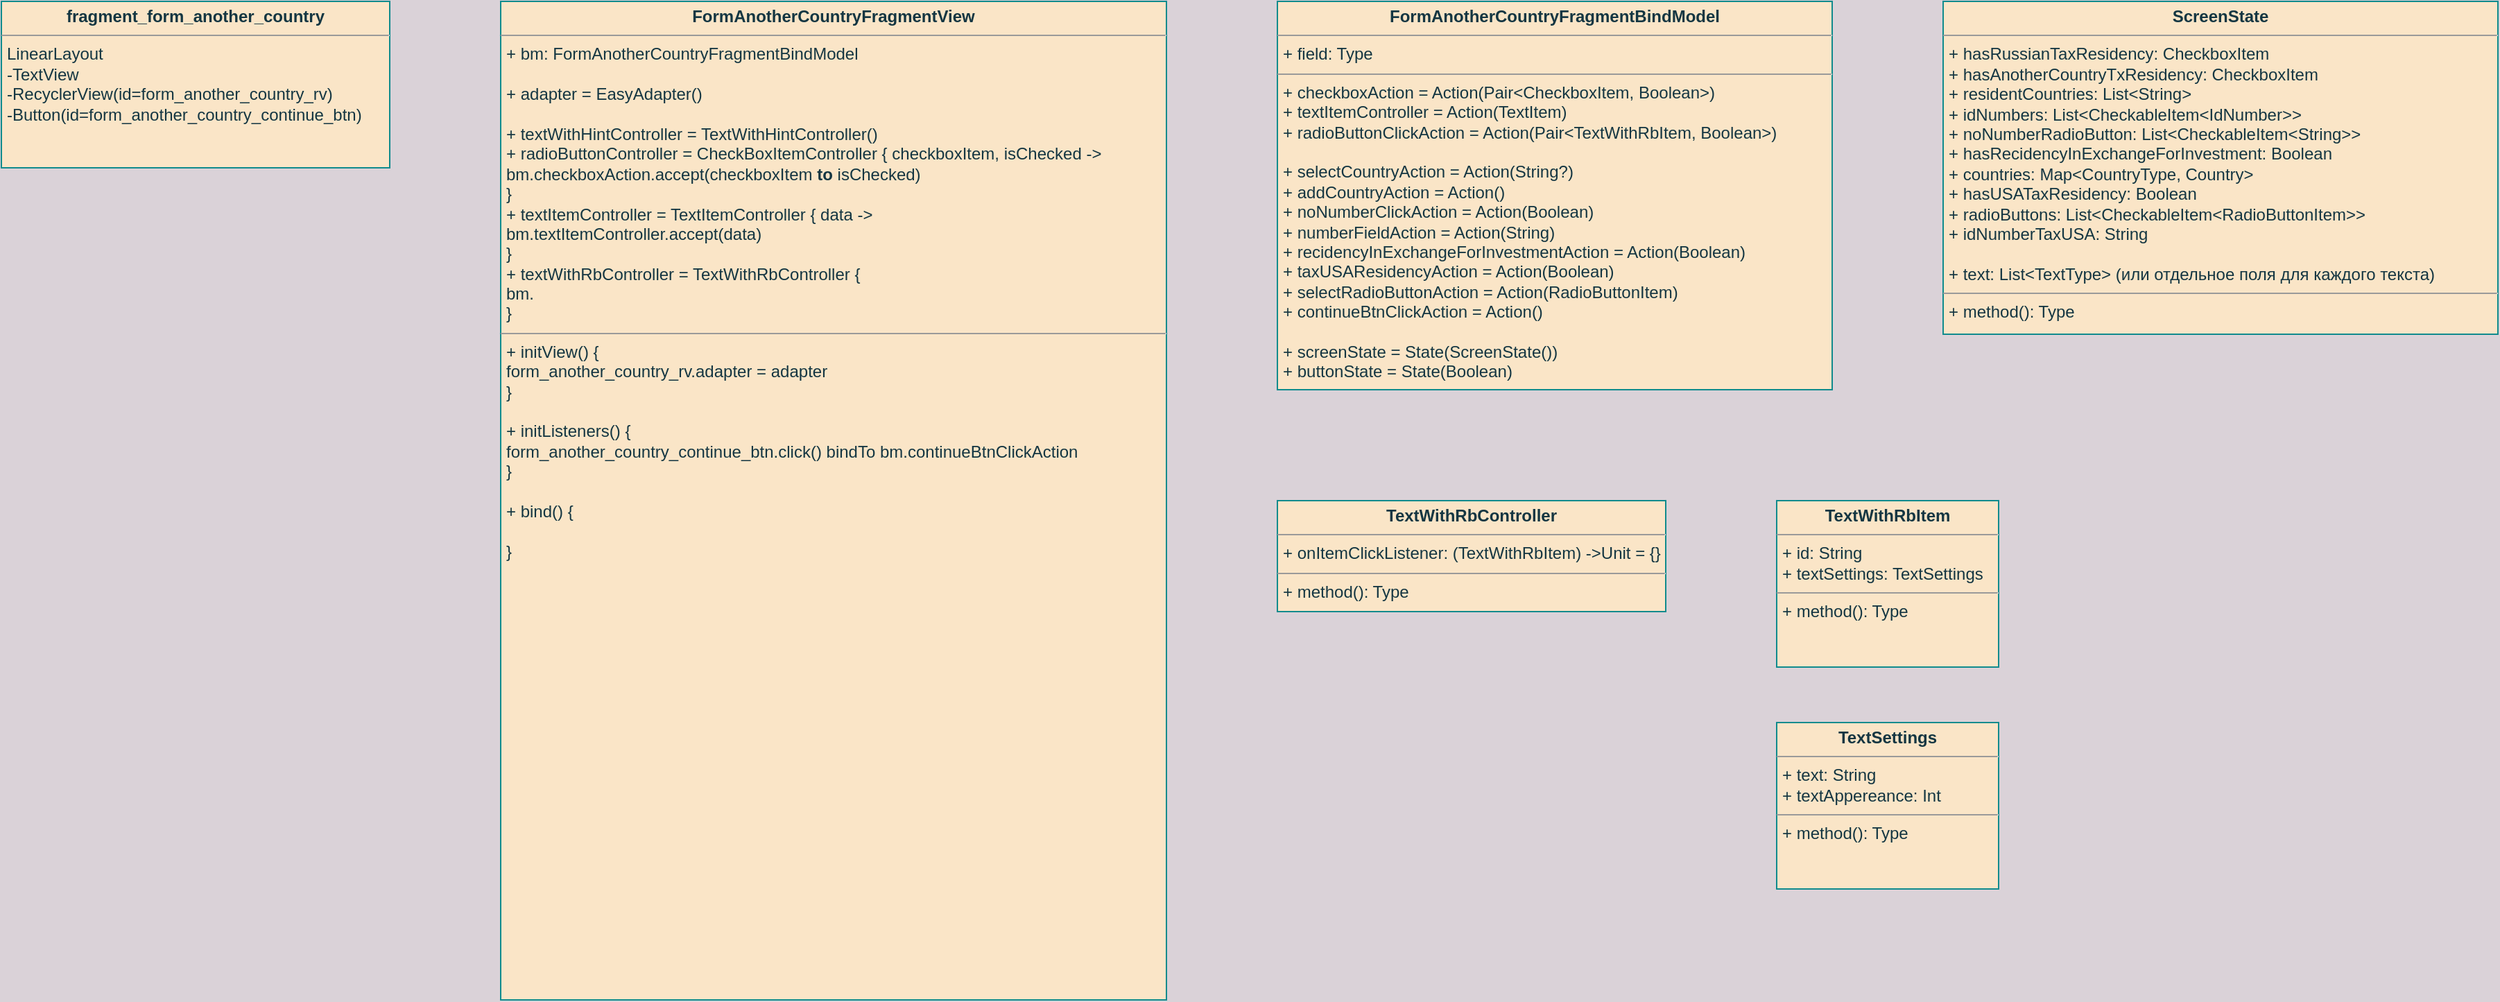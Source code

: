 <mxfile version="17.4.0" type="github">
  <diagram id="_SY6i5kRY3wPkOPPPDig" name="Page-1">
    <mxGraphModel dx="946" dy="640" grid="1" gridSize="10" guides="1" tooltips="1" connect="1" arrows="1" fold="1" page="1" pageScale="1" pageWidth="827" pageHeight="1169" background="#DAD2D8" math="0" shadow="0">
      <root>
        <mxCell id="0" />
        <mxCell id="1" parent="0" />
        <mxCell id="DmR0rYpHkYZn28bjX9iA-1" value="&lt;p style=&quot;margin: 0px ; margin-top: 4px ; text-align: center&quot;&gt;&lt;b&gt;FormAnotherCountryFragmentView&lt;/b&gt;&lt;/p&gt;&lt;hr size=&quot;1&quot;&gt;&lt;p style=&quot;margin: 0px ; margin-left: 4px&quot;&gt;+ bm: FormAnotherCountryFragmentBindModel&lt;/p&gt;&lt;p style=&quot;margin: 0px ; margin-left: 4px&quot;&gt;&lt;br&gt;&lt;/p&gt;&lt;p style=&quot;margin: 0px ; margin-left: 4px&quot;&gt;+ adapter = EasyAdapter()&lt;br&gt;&lt;/p&gt;&lt;p style=&quot;margin: 0px ; margin-left: 4px&quot;&gt;&lt;br&gt;&lt;/p&gt;&lt;p style=&quot;margin: 0px ; margin-left: 4px&quot;&gt;+ textWithHintController = TextWithHintController()&lt;br&gt;&lt;/p&gt;&lt;p style=&quot;margin: 0px ; margin-left: 4px&quot;&gt;+ radioButtonController = CheckBoxItemController { checkboxItem, isChecked -&amp;gt;&lt;br&gt;&lt;/p&gt;&lt;p style=&quot;margin: 0px ; margin-left: 4px&quot;&gt;bm.checkboxAction.accept(checkboxItem &lt;b&gt;to&lt;/b&gt; isChecked)&lt;br&gt;&lt;/p&gt;&lt;p style=&quot;margin: 0px ; margin-left: 4px&quot;&gt;}&lt;/p&gt;&lt;p style=&quot;margin: 0px ; margin-left: 4px&quot;&gt;+ textItemController = TextItemController { data -&amp;gt;&lt;br&gt;&lt;/p&gt;&lt;p style=&quot;margin: 0px ; margin-left: 4px&quot;&gt;bm.textItemController.accept(data)&lt;br&gt;&lt;/p&gt;&lt;p style=&quot;margin: 0px ; margin-left: 4px&quot;&gt;}&lt;/p&gt;&lt;p style=&quot;margin: 0px ; margin-left: 4px&quot;&gt;+ textWithRbController = TextWithRbController {&lt;/p&gt;&lt;p style=&quot;margin: 0px ; margin-left: 4px&quot;&gt;bm.&lt;br&gt;&lt;/p&gt;&lt;p style=&quot;margin: 0px ; margin-left: 4px&quot;&gt;}&lt;br&gt;&lt;/p&gt;&lt;hr size=&quot;1&quot;&gt;&lt;p style=&quot;margin: 0px ; margin-left: 4px&quot;&gt;+ initView() {&lt;/p&gt;&lt;p style=&quot;margin: 0px ; margin-left: 4px&quot;&gt;form_another_country_rv.adapter = adapter&lt;br&gt;&lt;/p&gt;&lt;p style=&quot;margin: 0px ; margin-left: 4px&quot;&gt;}&lt;/p&gt;&lt;p style=&quot;margin: 0px ; margin-left: 4px&quot;&gt;&lt;br&gt;&lt;/p&gt;&lt;p style=&quot;margin: 0px ; margin-left: 4px&quot;&gt;+ initListeners() {&lt;/p&gt;&lt;p style=&quot;margin: 0px ; margin-left: 4px&quot;&gt;form_another_country_continue_btn.click() bindTo bm.continueBtnClickAction&lt;br&gt;&lt;/p&gt;&lt;p style=&quot;margin: 0px ; margin-left: 4px&quot;&gt;}&lt;br&gt;&lt;/p&gt;&lt;p style=&quot;margin: 0px ; margin-left: 4px&quot;&gt;&lt;br&gt;&lt;/p&gt;&lt;p style=&quot;margin: 0px ; margin-left: 4px&quot;&gt;+ bind() {&lt;/p&gt;&lt;p style=&quot;margin: 0px ; margin-left: 4px&quot;&gt;&lt;br&gt;&lt;/p&gt;&lt;p style=&quot;margin: 0px ; margin-left: 4px&quot;&gt;}&lt;br&gt;&lt;/p&gt;" style="verticalAlign=top;align=left;overflow=fill;fontSize=12;fontFamily=Helvetica;html=1;rounded=0;fillColor=#FAE5C7;strokeColor=#0F8B8D;fontColor=#143642;" vertex="1" parent="1">
          <mxGeometry x="440" y="80" width="480" height="720" as="geometry" />
        </mxCell>
        <mxCell id="DmR0rYpHkYZn28bjX9iA-3" value="&lt;p style=&quot;margin: 0px ; margin-top: 4px ; text-align: center&quot;&gt;&lt;b&gt;fragment_form_another_country&lt;/b&gt;&lt;/p&gt;&lt;hr size=&quot;1&quot;&gt;&lt;p style=&quot;margin: 0px ; margin-left: 4px&quot;&gt;LinearLayout&lt;/p&gt;&lt;p style=&quot;margin: 0px ; margin-left: 4px&quot;&gt;-TextView&lt;/p&gt;&lt;p style=&quot;margin: 0px ; margin-left: 4px&quot;&gt;-RecyclerView(id=form_another_country_rv)&lt;/p&gt;&lt;p style=&quot;margin: 0px ; margin-left: 4px&quot;&gt;-Button(id=form_another_country_continue_btn)&lt;br&gt;&lt;/p&gt;" style="verticalAlign=top;align=left;overflow=fill;fontSize=12;fontFamily=Helvetica;html=1;rounded=0;fillColor=#FAE5C7;strokeColor=#0F8B8D;fontColor=#143642;" vertex="1" parent="1">
          <mxGeometry x="80" y="80" width="280" height="120" as="geometry" />
        </mxCell>
        <mxCell id="DmR0rYpHkYZn28bjX9iA-4" value="&lt;p style=&quot;margin: 0px ; margin-top: 4px ; text-align: center&quot;&gt;&lt;b&gt;FormAnotherCountryFragmentBindModel&lt;/b&gt;&lt;/p&gt;&lt;hr size=&quot;1&quot;&gt;&lt;p style=&quot;margin: 0px ; margin-left: 4px&quot;&gt;+ field: Type&lt;/p&gt;&lt;hr size=&quot;1&quot;&gt;&lt;p style=&quot;margin: 0px ; margin-left: 4px&quot;&gt;+ checkboxAction = Action(Pair&amp;lt;CheckboxItem, Boolean&amp;gt;)&lt;/p&gt;&lt;p style=&quot;margin: 0px ; margin-left: 4px&quot;&gt;+ textItemController = Action(TextItem)&lt;br&gt;&lt;/p&gt;&lt;p style=&quot;margin: 0px ; margin-left: 4px&quot;&gt;+ radioButtonClickAction = Action(Pair&amp;lt;TextWithRbItem, Boolean&amp;gt;)&lt;br&gt;&lt;/p&gt;&lt;br&gt;&lt;p style=&quot;margin: 0px ; margin-left: 4px&quot;&gt;+ selectCountryAction = Action(String?)&lt;br&gt;&lt;/p&gt;&lt;p style=&quot;margin: 0px ; margin-left: 4px&quot;&gt;+ addCountryAction = Action()&lt;br&gt;&lt;/p&gt;&lt;p style=&quot;margin: 0px ; margin-left: 4px&quot;&gt;+ noNumberClickAction = Action(Boolean)&lt;/p&gt;&lt;p style=&quot;margin: 0px ; margin-left: 4px&quot;&gt;+ numberFieldAction = Action(String)&lt;/p&gt;&lt;p style=&quot;margin: 0px ; margin-left: 4px&quot;&gt;+ recidencyInExchangeForInvestmentAction = Action(Boolean)&lt;/p&gt;&lt;p style=&quot;margin: 0px ; margin-left: 4px&quot;&gt;+ taxUSAResidencyAction = Action(Boolean)&lt;/p&gt;&lt;p style=&quot;margin: 0px ; margin-left: 4px&quot;&gt;+ selectRadioButtonAction = Action(RadioButtonItem)&lt;/p&gt;&lt;p style=&quot;margin: 0px ; margin-left: 4px&quot;&gt;+ continueBtnClickAction = Action()&lt;br&gt;&lt;/p&gt;&lt;p style=&quot;margin: 0px ; margin-left: 4px&quot;&gt;&lt;br&gt;&lt;/p&gt;&lt;p style=&quot;margin: 0px ; margin-left: 4px&quot;&gt;+ screenState = State(ScreenState())&lt;/p&gt;&lt;p style=&quot;margin: 0px ; margin-left: 4px&quot;&gt;+ buttonState = State(Boolean)&lt;/p&gt;" style="verticalAlign=top;align=left;overflow=fill;fontSize=12;fontFamily=Helvetica;html=1;rounded=0;fillColor=#FAE5C7;strokeColor=#0F8B8D;fontColor=#143642;" vertex="1" parent="1">
          <mxGeometry x="1000" y="80" width="400" height="280" as="geometry" />
        </mxCell>
        <mxCell id="DmR0rYpHkYZn28bjX9iA-5" value="&lt;p style=&quot;margin: 0px ; margin-top: 4px ; text-align: center&quot;&gt;&lt;b&gt;ScreenState&lt;/b&gt;&lt;/p&gt;&lt;hr size=&quot;1&quot;&gt;&lt;p style=&quot;margin: 0px ; margin-left: 4px&quot;&gt;+ hasRussianTaxResidency: CheckboxItem&lt;/p&gt;&lt;p style=&quot;margin: 0px ; margin-left: 4px&quot;&gt;+ hasAnotherCountryTxResidency: CheckboxItem&lt;/p&gt;&lt;p style=&quot;margin: 0px ; margin-left: 4px&quot;&gt;+ residentCountries: List&amp;lt;String&amp;gt;&lt;/p&gt;&lt;p style=&quot;margin: 0px ; margin-left: 4px&quot;&gt;+ idNumbers: List&amp;lt;CheckableItem&amp;lt;IdNumber&amp;gt;&amp;gt;&lt;/p&gt;&lt;p style=&quot;margin: 0px ; margin-left: 4px&quot;&gt;+ noNumberRadioButton: List&amp;lt;CheckableItem&amp;lt;String&amp;gt;&amp;gt;&lt;br&gt;&lt;/p&gt;&lt;p style=&quot;margin: 0px ; margin-left: 4px&quot;&gt;+ hasRecidencyInExchangeForInvestment: Boolean&lt;/p&gt;&lt;p style=&quot;margin: 0px ; margin-left: 4px&quot;&gt;+ countries: Map&amp;lt;CountryType, Country&amp;gt;&lt;/p&gt;&lt;p style=&quot;margin: 0px ; margin-left: 4px&quot;&gt;+ hasUSATaxResidency: Boolean&lt;/p&gt;&lt;p style=&quot;margin: 0px ; margin-left: 4px&quot;&gt;+ radioButtons: List&amp;lt;CheckableItem&amp;lt;RadioButtonItem&amp;gt;&amp;gt;&lt;/p&gt;&lt;p style=&quot;margin: 0px ; margin-left: 4px&quot;&gt;+ idNumberTaxUSA: String&lt;/p&gt;&lt;p style=&quot;margin: 0px ; margin-left: 4px&quot;&gt;&lt;br&gt;&lt;/p&gt;&lt;p style=&quot;margin: 0px ; margin-left: 4px&quot;&gt;+ text: List&amp;lt;TextType&amp;gt; (или отдельное поля для каждого текста)&lt;br&gt;&lt;/p&gt;&lt;hr size=&quot;1&quot;&gt;&lt;p style=&quot;margin: 0px ; margin-left: 4px&quot;&gt;+ method(): Type&lt;/p&gt;" style="verticalAlign=top;align=left;overflow=fill;fontSize=12;fontFamily=Helvetica;html=1;rounded=0;fillColor=#FAE5C7;strokeColor=#0F8B8D;fontColor=#143642;" vertex="1" parent="1">
          <mxGeometry x="1480" y="80" width="400" height="240" as="geometry" />
        </mxCell>
        <mxCell id="DmR0rYpHkYZn28bjX9iA-6" value="&lt;p style=&quot;margin: 0px ; margin-top: 4px ; text-align: center&quot;&gt;&lt;b&gt;TextWithRbController&lt;/b&gt;&lt;/p&gt;&lt;hr size=&quot;1&quot;&gt;&lt;p style=&quot;margin: 0px ; margin-left: 4px&quot;&gt;+ onItemClickListener: (TextWithRbItem) -&amp;gt;Unit = {}&lt;br&gt;&lt;/p&gt;&lt;hr size=&quot;1&quot;&gt;&lt;p style=&quot;margin: 0px ; margin-left: 4px&quot;&gt;+ method(): Type&lt;/p&gt;" style="verticalAlign=top;align=left;overflow=fill;fontSize=12;fontFamily=Helvetica;html=1;rounded=0;sketch=0;fontColor=#143642;strokeColor=#0F8B8D;fillColor=#FAE5C7;" vertex="1" parent="1">
          <mxGeometry x="1000" y="440" width="280" height="80" as="geometry" />
        </mxCell>
        <mxCell id="DmR0rYpHkYZn28bjX9iA-7" value="&lt;p style=&quot;margin: 0px ; margin-top: 4px ; text-align: center&quot;&gt;&lt;b&gt;TextWithRbItem&lt;/b&gt;&lt;/p&gt;&lt;hr size=&quot;1&quot;&gt;&lt;p style=&quot;margin: 0px ; margin-left: 4px&quot;&gt;+ id: String&lt;/p&gt;&lt;p style=&quot;margin: 0px ; margin-left: 4px&quot;&gt;+ textSettings: TextSettings&lt;br&gt;&lt;/p&gt;&lt;hr size=&quot;1&quot;&gt;&lt;p style=&quot;margin: 0px ; margin-left: 4px&quot;&gt;+ method(): Type&lt;/p&gt;" style="verticalAlign=top;align=left;overflow=fill;fontSize=12;fontFamily=Helvetica;html=1;rounded=0;sketch=0;fontColor=#143642;strokeColor=#0F8B8D;fillColor=#FAE5C7;" vertex="1" parent="1">
          <mxGeometry x="1360" y="440" width="160" height="120" as="geometry" />
        </mxCell>
        <mxCell id="DmR0rYpHkYZn28bjX9iA-8" value="&lt;p style=&quot;margin: 0px ; margin-top: 4px ; text-align: center&quot;&gt;&lt;b&gt;TextSettings&lt;/b&gt;&lt;/p&gt;&lt;hr size=&quot;1&quot;&gt;&lt;p style=&quot;margin: 0px ; margin-left: 4px&quot;&gt;+ text: String&lt;/p&gt;&lt;p style=&quot;margin: 0px ; margin-left: 4px&quot;&gt;+ textAppereance: Int&lt;br&gt;&lt;/p&gt;&lt;hr size=&quot;1&quot;&gt;&lt;p style=&quot;margin: 0px ; margin-left: 4px&quot;&gt;+ method(): Type&lt;/p&gt;" style="verticalAlign=top;align=left;overflow=fill;fontSize=12;fontFamily=Helvetica;html=1;rounded=0;sketch=0;fontColor=#143642;strokeColor=#0F8B8D;fillColor=#FAE5C7;" vertex="1" parent="1">
          <mxGeometry x="1360" y="600" width="160" height="120" as="geometry" />
        </mxCell>
      </root>
    </mxGraphModel>
  </diagram>
</mxfile>
